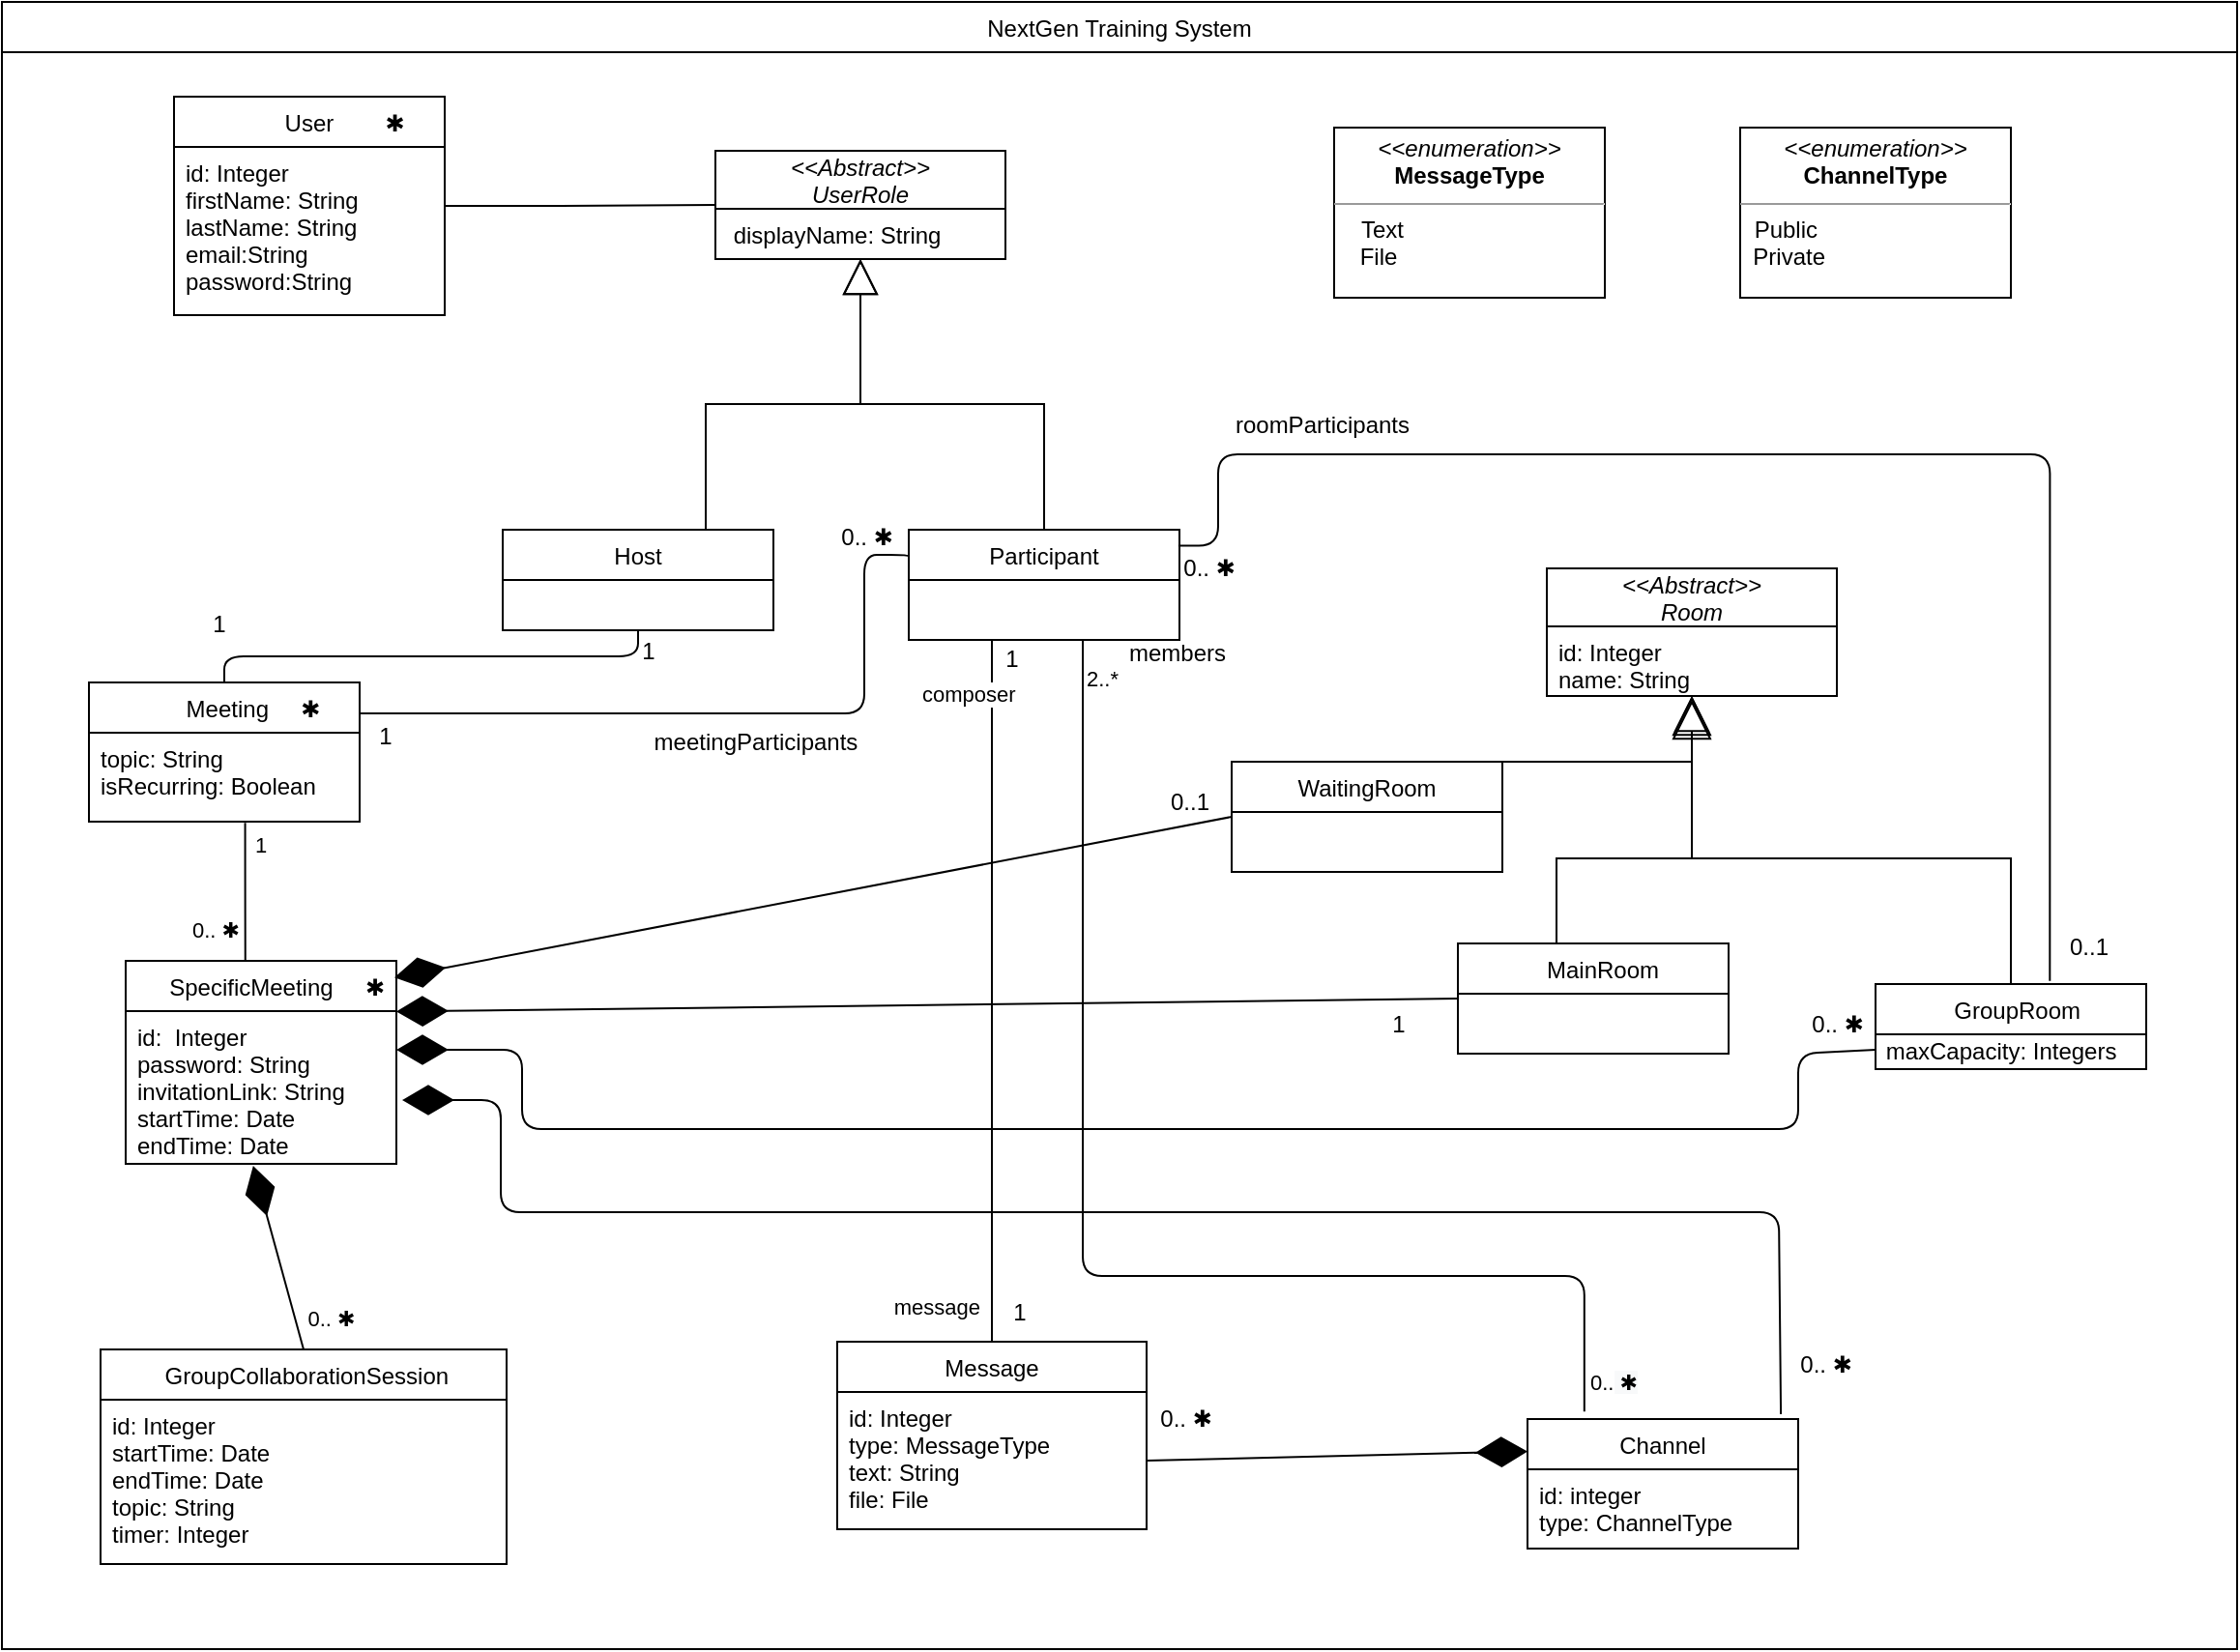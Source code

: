<mxfile version="13.10.1" type="device"><diagram id="C5RBs43oDa-KdzZeNtuy" name="Page-1"><mxGraphModel dx="622" dy="740" grid="0" gridSize="10" guides="0" tooltips="1" connect="1" arrows="1" fold="1" page="0" pageScale="1" pageWidth="827" pageHeight="1169" math="0" shadow="0"><root><mxCell id="WIyWlLk6GJQsqaUBKTNV-0"/><mxCell id="WIyWlLk6GJQsqaUBKTNV-1" parent="WIyWlLk6GJQsqaUBKTNV-0"/><mxCell id="E44dmjYjWCBhEfDTwehi-17" value="           User        ✱" style="swimlane;fontStyle=0;childLayout=stackLayout;horizontal=1;startSize=26;fillColor=none;horizontalStack=0;resizeParent=1;resizeParentMax=0;resizeLast=0;collapsible=1;marginBottom=0;" parent="WIyWlLk6GJQsqaUBKTNV-1" vertex="1"><mxGeometry x="947" y="149" width="140" height="113" as="geometry"/></mxCell><mxCell id="E44dmjYjWCBhEfDTwehi-18" value="id: Integer&#10;firstName: String&#10;lastName: String&#10;email:String&#10;password:String" style="text;strokeColor=none;fillColor=none;align=left;verticalAlign=top;spacingLeft=4;spacingRight=4;overflow=hidden;rotatable=0;points=[[0,0.5],[1,0.5]];portConstraint=eastwest;" parent="E44dmjYjWCBhEfDTwehi-17" vertex="1"><mxGeometry y="26" width="140" height="87" as="geometry"/></mxCell><mxCell id="E44dmjYjWCBhEfDTwehi-21" value="" style="endArrow=none;html=1;edgeStyle=orthogonalEdgeStyle;" parent="WIyWlLk6GJQsqaUBKTNV-1" source="E44dmjYjWCBhEfDTwehi-17" target="E44dmjYjWCBhEfDTwehi-24" edge="1"><mxGeometry relative="1" as="geometry"><mxPoint x="1097" y="213" as="sourcePoint"/><mxPoint x="1257" y="205" as="targetPoint"/></mxGeometry></mxCell><mxCell id="E44dmjYjWCBhEfDTwehi-24" value="&lt;&lt;Abstract&gt;&gt;&#10;UserRole" style="swimlane;fontStyle=2;childLayout=stackLayout;horizontal=1;startSize=30;fillColor=none;horizontalStack=0;resizeParent=1;resizeParentMax=0;resizeLast=0;collapsible=1;marginBottom=0;" parent="WIyWlLk6GJQsqaUBKTNV-1" vertex="1"><mxGeometry x="1227" y="177" width="150" height="56" as="geometry"/></mxCell><mxCell id="E44dmjYjWCBhEfDTwehi-145" value=" displayName: String" style="text;strokeColor=none;fillColor=none;align=left;verticalAlign=top;spacingLeft=4;spacingRight=4;overflow=hidden;rotatable=0;points=[[0,0.5],[1,0.5]];portConstraint=eastwest;" parent="E44dmjYjWCBhEfDTwehi-24" vertex="1"><mxGeometry y="30" width="150" height="26" as="geometry"/></mxCell><mxCell id="E44dmjYjWCBhEfDTwehi-41" style="edgeStyle=orthogonalEdgeStyle;rounded=0;orthogonalLoop=1;jettySize=auto;html=1;exitX=0.75;exitY=0;exitDx=0;exitDy=0;endArrow=block;endFill=0;strokeWidth=1;endSize=16;" parent="WIyWlLk6GJQsqaUBKTNV-1" source="E44dmjYjWCBhEfDTwehi-29" target="E44dmjYjWCBhEfDTwehi-24" edge="1"><mxGeometry relative="1" as="geometry"/></mxCell><mxCell id="E44dmjYjWCBhEfDTwehi-29" value="Host" style="swimlane;fontStyle=0;childLayout=stackLayout;horizontal=1;startSize=26;fillColor=none;horizontalStack=0;resizeParent=1;resizeParentMax=0;resizeLast=0;collapsible=1;marginBottom=0;" parent="WIyWlLk6GJQsqaUBKTNV-1" vertex="1"><mxGeometry x="1117" y="373" width="140" height="52" as="geometry"/></mxCell><mxCell id="E44dmjYjWCBhEfDTwehi-42" style="edgeStyle=orthogonalEdgeStyle;rounded=0;orthogonalLoop=1;jettySize=auto;html=1;exitX=0.5;exitY=0;exitDx=0;exitDy=0;endArrow=block;endFill=0;endSize=16;" parent="WIyWlLk6GJQsqaUBKTNV-1" source="E44dmjYjWCBhEfDTwehi-33" target="E44dmjYjWCBhEfDTwehi-24" edge="1"><mxGeometry relative="1" as="geometry"/></mxCell><mxCell id="E44dmjYjWCBhEfDTwehi-33" value="Participant" style="swimlane;fontStyle=0;childLayout=stackLayout;horizontal=1;startSize=26;fillColor=none;horizontalStack=0;resizeParent=1;resizeParentMax=0;resizeLast=0;collapsible=1;marginBottom=0;" parent="WIyWlLk6GJQsqaUBKTNV-1" vertex="1"><mxGeometry x="1327" y="373" width="140" height="57" as="geometry"/></mxCell><mxCell id="E44dmjYjWCBhEfDTwehi-44" value="     SpecificMeeting     ✱" style="swimlane;fontStyle=0;childLayout=stackLayout;horizontal=1;startSize=26;fillColor=none;horizontalStack=0;resizeParent=1;resizeParentMax=0;resizeLast=0;collapsible=1;marginBottom=0;align=center;" parent="WIyWlLk6GJQsqaUBKTNV-1" vertex="1"><mxGeometry x="922" y="596" width="140" height="105" as="geometry"/></mxCell><mxCell id="E44dmjYjWCBhEfDTwehi-126" value="id:  Integer&#10;password: String&#10;invitationLink: String&#10;startTime: Date&#10;endTime: Date" style="text;strokeColor=none;fillColor=none;align=left;verticalAlign=top;spacingLeft=4;spacingRight=4;overflow=hidden;rotatable=0;points=[[0,0.5],[1,0.5]];portConstraint=eastwest;" parent="E44dmjYjWCBhEfDTwehi-44" vertex="1"><mxGeometry y="26" width="140" height="79" as="geometry"/></mxCell><mxCell id="E44dmjYjWCBhEfDTwehi-57" value="&lt;&lt;Abstract&gt;&gt;&#10;Room" style="swimlane;fontStyle=2;childLayout=stackLayout;horizontal=1;startSize=30;fillColor=none;horizontalStack=0;resizeParent=1;resizeParentMax=0;resizeLast=0;collapsible=1;marginBottom=0;" parent="WIyWlLk6GJQsqaUBKTNV-1" vertex="1"><mxGeometry x="1657" y="393" width="150" height="66" as="geometry"/></mxCell><mxCell id="E44dmjYjWCBhEfDTwehi-58" value="id: Integer&#10;name: String" style="text;strokeColor=none;fillColor=none;align=left;verticalAlign=top;spacingLeft=4;spacingRight=4;overflow=hidden;rotatable=0;points=[[0,0.5],[1,0.5]];portConstraint=eastwest;" parent="E44dmjYjWCBhEfDTwehi-57" vertex="1"><mxGeometry y="30" width="150" height="36" as="geometry"/></mxCell><mxCell id="E44dmjYjWCBhEfDTwehi-61" style="edgeStyle=orthogonalEdgeStyle;rounded=0;orthogonalLoop=1;jettySize=auto;html=1;exitX=0.75;exitY=0;exitDx=0;exitDy=0;endArrow=block;endFill=0;endSize=16;" parent="WIyWlLk6GJQsqaUBKTNV-1" source="E44dmjYjWCBhEfDTwehi-62" target="E44dmjYjWCBhEfDTwehi-57" edge="1"><mxGeometry relative="1" as="geometry"><Array as="points"><mxPoint x="1662" y="543"/><mxPoint x="1732" y="543"/></Array></mxGeometry></mxCell><mxCell id="E44dmjYjWCBhEfDTwehi-62" value="        MainRoom     " style="swimlane;fontStyle=0;childLayout=stackLayout;horizontal=1;startSize=26;fillColor=none;horizontalStack=0;resizeParent=1;resizeParentMax=0;resizeLast=0;collapsible=1;marginBottom=0;" parent="WIyWlLk6GJQsqaUBKTNV-1" vertex="1"><mxGeometry x="1611" y="587" width="140" height="57" as="geometry"/></mxCell><mxCell id="E44dmjYjWCBhEfDTwehi-66" style="edgeStyle=orthogonalEdgeStyle;rounded=0;orthogonalLoop=1;jettySize=auto;html=1;exitX=0.5;exitY=0;exitDx=0;exitDy=0;endArrow=block;endFill=0;endSize=18;" parent="WIyWlLk6GJQsqaUBKTNV-1" source="E44dmjYjWCBhEfDTwehi-67" edge="1" target="E44dmjYjWCBhEfDTwehi-58"><mxGeometry relative="1" as="geometry"><mxPoint x="1732" y="473" as="targetPoint"/><Array as="points"><mxPoint x="1897" y="543"/><mxPoint x="1732" y="543"/></Array></mxGeometry></mxCell><mxCell id="E44dmjYjWCBhEfDTwehi-67" value="     GroupRoom   " style="swimlane;fontStyle=0;childLayout=stackLayout;horizontal=1;startSize=26;fillColor=none;horizontalStack=0;resizeParent=1;resizeParentMax=0;resizeLast=0;collapsible=1;marginBottom=0;" parent="WIyWlLk6GJQsqaUBKTNV-1" vertex="1"><mxGeometry x="1827" y="608" width="140" height="44" as="geometry"/></mxCell><mxCell id="GNrigsOl_oNhMwW__K9H-6" value="&amp;nbsp;maxCapacity: Integers" style="text;html=1;align=left;verticalAlign=middle;resizable=0;points=[];autosize=1;" vertex="1" parent="E44dmjYjWCBhEfDTwehi-67"><mxGeometry y="26" width="140" height="18" as="geometry"/></mxCell><mxCell id="E44dmjYjWCBhEfDTwehi-71" value="&lt;p style=&quot;margin: 0px ; margin-top: 4px ; text-align: center&quot;&gt;&lt;i&gt;&amp;lt;&amp;lt;enumeration&amp;gt;&amp;gt;&lt;/i&gt;&lt;br&gt;&lt;b&gt;MessageType&lt;/b&gt;&lt;/p&gt;&lt;hr size=&quot;1&quot;&gt;&lt;p style=&quot;margin: 0px ; margin-left: 4px&quot;&gt;&lt;/p&gt;&lt;p style=&quot;margin: 0px 0px 0px 4px&quot;&gt;&amp;nbsp; &amp;nbsp;Text&lt;/p&gt;&lt;p style=&quot;margin: 0px ; margin-left: 4px&quot;&gt;&lt;/p&gt;&lt;div&gt;&lt;div&gt;&amp;nbsp; &amp;nbsp; File&lt;/div&gt;&lt;/div&gt;&lt;p&gt;&lt;/p&gt;" style="verticalAlign=top;align=left;overflow=fill;fontSize=12;fontFamily=Helvetica;html=1;" parent="WIyWlLk6GJQsqaUBKTNV-1" vertex="1"><mxGeometry x="1547" y="165" width="140" height="88" as="geometry"/></mxCell><mxCell id="E44dmjYjWCBhEfDTwehi-72" value="&lt;p style=&quot;margin: 0px ; margin-top: 4px ; text-align: center&quot;&gt;&lt;i&gt;&amp;lt;&amp;lt;enumeration&amp;gt;&amp;gt;&lt;/i&gt;&lt;br&gt;&lt;b&gt;ChannelType&lt;/b&gt;&lt;/p&gt;&lt;hr size=&quot;1&quot;&gt;&lt;p style=&quot;margin: 0px ; margin-left: 4px&quot;&gt;&lt;/p&gt;&lt;p style=&quot;margin: 0px 0px 0px 4px&quot;&gt;&amp;nbsp;Public&lt;/p&gt;&lt;p style=&quot;margin: 0px ; margin-left: 4px&quot;&gt;&lt;/p&gt;&lt;div&gt;&lt;span style=&quot;font-size: 12px&quot;&gt;&amp;nbsp; Private&lt;/span&gt;&lt;/div&gt;&lt;p&gt;&lt;/p&gt;" style="verticalAlign=top;align=left;overflow=fill;fontSize=12;fontFamily=Helvetica;html=1;" parent="WIyWlLk6GJQsqaUBKTNV-1" vertex="1"><mxGeometry x="1757" y="165" width="140" height="88" as="geometry"/></mxCell><mxCell id="E44dmjYjWCBhEfDTwehi-73" value="      Channel      " style="swimlane;fontStyle=0;childLayout=stackLayout;horizontal=1;startSize=26;fillColor=none;horizontalStack=0;resizeParent=1;resizeParentMax=0;resizeLast=0;collapsible=1;marginBottom=0;" parent="WIyWlLk6GJQsqaUBKTNV-1" vertex="1"><mxGeometry x="1647" y="833" width="140" height="67" as="geometry"/></mxCell><mxCell id="E44dmjYjWCBhEfDTwehi-116" value="id: integer&#10;type: ChannelType&#10;&#10;" style="text;strokeColor=none;fillColor=none;align=left;verticalAlign=top;spacingLeft=4;spacingRight=4;overflow=hidden;rotatable=0;points=[[0,0.5],[1,0.5]];portConstraint=eastwest;" parent="E44dmjYjWCBhEfDTwehi-73" vertex="1"><mxGeometry y="26" width="140" height="41" as="geometry"/></mxCell><mxCell id="E44dmjYjWCBhEfDTwehi-77" value="     GroupCollaborationSession    " style="swimlane;fontStyle=0;childLayout=stackLayout;horizontal=1;startSize=26;fillColor=none;horizontalStack=0;resizeParent=1;resizeParentMax=0;resizeLast=0;collapsible=1;marginBottom=0;" parent="WIyWlLk6GJQsqaUBKTNV-1" vertex="1"><mxGeometry x="909" y="797" width="210" height="111" as="geometry"/></mxCell><mxCell id="E44dmjYjWCBhEfDTwehi-87" value="id: Integer&#10;startTime: Date&#10;endTime: Date&#10;topic: String&#10;timer: Integer" style="text;strokeColor=none;fillColor=none;align=left;verticalAlign=top;spacingLeft=4;spacingRight=4;overflow=hidden;rotatable=0;points=[[0,0.5],[1,0.5]];portConstraint=eastwest;" parent="E44dmjYjWCBhEfDTwehi-77" vertex="1"><mxGeometry y="26" width="210" height="85" as="geometry"/></mxCell><mxCell id="E44dmjYjWCBhEfDTwehi-81" value="Message" style="swimlane;fontStyle=0;childLayout=stackLayout;horizontal=1;startSize=26;fillColor=none;horizontalStack=0;resizeParent=1;resizeParentMax=0;resizeLast=0;collapsible=1;marginBottom=0;" parent="WIyWlLk6GJQsqaUBKTNV-1" vertex="1"><mxGeometry x="1290" y="793" width="160" height="97" as="geometry"/></mxCell><mxCell id="E44dmjYjWCBhEfDTwehi-85" value="id: Integer&#10;type: MessageType&#10;text: String&#10;file: File&#10;&#10;" style="text;strokeColor=none;fillColor=none;align=left;verticalAlign=top;spacingLeft=4;spacingRight=4;overflow=hidden;rotatable=0;points=[[0,0.5],[1,0.5]];portConstraint=eastwest;" parent="E44dmjYjWCBhEfDTwehi-81" vertex="1"><mxGeometry y="26" width="160" height="71" as="geometry"/></mxCell><mxCell id="E44dmjYjWCBhEfDTwehi-89" value="NextGen Training System" style="swimlane;fontStyle=0;childLayout=stackLayout;horizontal=1;startSize=26;fillColor=none;horizontalStack=0;resizeParent=1;resizeParentMax=0;resizeLast=0;collapsible=1;marginBottom=0;" parent="WIyWlLk6GJQsqaUBKTNV-1" vertex="1"><mxGeometry x="858" y="100" width="1156" height="852" as="geometry"/></mxCell><mxCell id="E44dmjYjWCBhEfDTwehi-93" value="" style="endArrow=none;html=1;edgeStyle=orthogonalEdgeStyle;exitX=0.5;exitY=1;exitDx=0;exitDy=0;entryX=0.5;entryY=0;entryDx=0;entryDy=0;" parent="WIyWlLk6GJQsqaUBKTNV-1" source="E44dmjYjWCBhEfDTwehi-29" target="E44dmjYjWCBhEfDTwehi-146" edge="1"><mxGeometry relative="1" as="geometry"><mxPoint x="1247" y="553" as="sourcePoint"/><mxPoint x="1570" y="613" as="targetPoint"/></mxGeometry></mxCell><mxCell id="E44dmjYjWCBhEfDTwehi-97" value="1" style="text;html=1;align=center;verticalAlign=middle;resizable=0;points=[];autosize=1;" parent="WIyWlLk6GJQsqaUBKTNV-1" vertex="1"><mxGeometry x="1182" y="426" width="20" height="20" as="geometry"/></mxCell><mxCell id="E44dmjYjWCBhEfDTwehi-99" value="0..&amp;nbsp;✱" style="text;html=1;align=center;verticalAlign=middle;resizable=0;points=[];autosize=1;" parent="WIyWlLk6GJQsqaUBKTNV-1" vertex="1"><mxGeometry x="1462" y="383" width="40" height="20" as="geometry"/></mxCell><mxCell id="E44dmjYjWCBhEfDTwehi-96" value="" style="endArrow=none;html=1;edgeStyle=orthogonalEdgeStyle;exitX=0.996;exitY=0.144;exitDx=0;exitDy=0;exitPerimeter=0;entryX=0.644;entryY=-0.038;entryDx=0;entryDy=0;entryPerimeter=0;" parent="WIyWlLk6GJQsqaUBKTNV-1" source="E44dmjYjWCBhEfDTwehi-33" target="E44dmjYjWCBhEfDTwehi-67" edge="1"><mxGeometry relative="1" as="geometry"><mxPoint x="1197" y="435" as="sourcePoint"/><mxPoint x="1580" y="613" as="targetPoint"/><Array as="points"><mxPoint x="1487" y="381"/><mxPoint x="1487" y="334"/><mxPoint x="1917" y="334"/></Array></mxGeometry></mxCell><mxCell id="E44dmjYjWCBhEfDTwehi-118" value="" style="endArrow=none;html=1;edgeStyle=orthogonalEdgeStyle;entryX=0.21;entryY=-0.058;entryDx=0;entryDy=0;entryPerimeter=0;" parent="WIyWlLk6GJQsqaUBKTNV-1" source="E44dmjYjWCBhEfDTwehi-33" target="E44dmjYjWCBhEfDTwehi-73" edge="1"><mxGeometry relative="1" as="geometry"><mxPoint x="1357" y="483" as="sourcePoint"/><mxPoint x="1517" y="483" as="targetPoint"/><Array as="points"><mxPoint x="1417" y="759"/><mxPoint x="1676" y="759"/></Array></mxGeometry></mxCell><mxCell id="E44dmjYjWCBhEfDTwehi-119" value="2..*" style="edgeLabel;resizable=0;html=1;align=left;verticalAlign=bottom;" parent="E44dmjYjWCBhEfDTwehi-118" connectable="0" vertex="1"><mxGeometry x="-1" relative="1" as="geometry"><mxPoint y="28" as="offset"/></mxGeometry></mxCell><mxCell id="E44dmjYjWCBhEfDTwehi-120" value="0..&lt;span style=&quot;text-align: center ; background-color: rgb(248 , 249 , 250)&quot;&gt;&amp;nbsp;✱&lt;/span&gt;" style="edgeLabel;resizable=0;html=1;align=right;verticalAlign=bottom;" parent="E44dmjYjWCBhEfDTwehi-118" connectable="0" vertex="1"><mxGeometry x="1" relative="1" as="geometry"><mxPoint x="27.6" y="-6.75" as="offset"/></mxGeometry></mxCell><mxCell id="E44dmjYjWCBhEfDTwehi-130" value="" style="endArrow=diamondThin;endFill=1;endSize=24;html=1;" parent="WIyWlLk6GJQsqaUBKTNV-1" edge="1"><mxGeometry width="160" relative="1" as="geometry"><mxPoint x="1827" y="642" as="sourcePoint"/><mxPoint x="1062" y="642" as="targetPoint"/><Array as="points"><mxPoint x="1787" y="644"/><mxPoint x="1787" y="683"/><mxPoint x="1677" y="683"/><mxPoint x="1537" y="683"/><mxPoint x="1127" y="683"/><mxPoint x="1127" y="642"/></Array></mxGeometry></mxCell><mxCell id="E44dmjYjWCBhEfDTwehi-131" value="" style="endArrow=diamondThin;endFill=1;endSize=24;html=1;entryX=1;entryY=0.25;entryDx=0;entryDy=0;exitX=0;exitY=0.5;exitDx=0;exitDy=0;" parent="WIyWlLk6GJQsqaUBKTNV-1" source="E44dmjYjWCBhEfDTwehi-62" target="E44dmjYjWCBhEfDTwehi-44" edge="1"><mxGeometry width="160" relative="1" as="geometry"><mxPoint x="1517" y="543" as="sourcePoint"/><mxPoint x="1677" y="543" as="targetPoint"/></mxGeometry></mxCell><mxCell id="E44dmjYjWCBhEfDTwehi-132" value="1" style="text;html=1;align=center;verticalAlign=middle;resizable=0;points=[];autosize=1;" parent="WIyWlLk6GJQsqaUBKTNV-1" vertex="1"><mxGeometry x="1570" y="619" width="20" height="20" as="geometry"/></mxCell><mxCell id="E44dmjYjWCBhEfDTwehi-133" value="0..&amp;nbsp;✱" style="text;html=1;align=center;verticalAlign=middle;resizable=0;points=[];autosize=1;" parent="WIyWlLk6GJQsqaUBKTNV-1" vertex="1"><mxGeometry x="1787" y="619" width="40" height="20" as="geometry"/></mxCell><mxCell id="E44dmjYjWCBhEfDTwehi-134" value="" style="endArrow=diamondThin;endFill=1;endSize=24;html=1;entryX=0;entryY=0.25;entryDx=0;entryDy=0;exitX=1;exitY=0.5;exitDx=0;exitDy=0;" parent="WIyWlLk6GJQsqaUBKTNV-1" source="E44dmjYjWCBhEfDTwehi-85" target="E44dmjYjWCBhEfDTwehi-73" edge="1"><mxGeometry width="160" relative="1" as="geometry"><mxPoint x="1487" y="963" as="sourcePoint"/><mxPoint x="1647" y="963" as="targetPoint"/></mxGeometry></mxCell><mxCell id="E44dmjYjWCBhEfDTwehi-135" value="0..&amp;nbsp;✱" style="text;html=1;align=center;verticalAlign=middle;resizable=0;points=[];autosize=1;" parent="WIyWlLk6GJQsqaUBKTNV-1" vertex="1"><mxGeometry x="1450" y="823" width="40" height="20" as="geometry"/></mxCell><mxCell id="E44dmjYjWCBhEfDTwehi-146" value="         Meeting     ✱" style="swimlane;fontStyle=0;childLayout=stackLayout;horizontal=1;startSize=26;fillColor=none;horizontalStack=0;resizeParent=1;resizeParentMax=0;resizeLast=0;collapsible=1;marginBottom=0;" parent="WIyWlLk6GJQsqaUBKTNV-1" vertex="1"><mxGeometry x="903" y="452" width="140" height="72" as="geometry"/></mxCell><mxCell id="E44dmjYjWCBhEfDTwehi-147" value="topic: String&#10;isRecurring: Boolean" style="text;strokeColor=none;fillColor=none;align=left;verticalAlign=top;spacingLeft=4;spacingRight=4;overflow=hidden;rotatable=0;points=[[0,0.5],[1,0.5]];portConstraint=eastwest;" parent="E44dmjYjWCBhEfDTwehi-146" vertex="1"><mxGeometry y="26" width="140" height="46" as="geometry"/></mxCell><mxCell id="E44dmjYjWCBhEfDTwehi-151" value="" style="endArrow=none;html=1;edgeStyle=orthogonalEdgeStyle;strokeWidth=1;exitX=0.577;exitY=1.013;exitDx=0;exitDy=0;exitPerimeter=0;entryX=0.442;entryY=0;entryDx=0;entryDy=0;entryPerimeter=0;" parent="WIyWlLk6GJQsqaUBKTNV-1" source="E44dmjYjWCBhEfDTwehi-147" target="E44dmjYjWCBhEfDTwehi-44" edge="1"><mxGeometry relative="1" as="geometry"><mxPoint x="811" y="524" as="sourcePoint"/><mxPoint x="971" y="524" as="targetPoint"/></mxGeometry></mxCell><mxCell id="E44dmjYjWCBhEfDTwehi-152" value="1" style="edgeLabel;resizable=0;html=1;align=left;verticalAlign=bottom;" parent="E44dmjYjWCBhEfDTwehi-151" connectable="0" vertex="1"><mxGeometry x="-1" relative="1" as="geometry"><mxPoint x="3.22" y="19.66" as="offset"/></mxGeometry></mxCell><mxCell id="E44dmjYjWCBhEfDTwehi-153" value="0..&amp;nbsp;&lt;span style=&quot;color: rgba(0 , 0 , 0 , 0) ; font-family: monospace ; font-size: 0px&quot;&gt;%3CmxGraphModel%3E%3Croot%3E%3CmxCell%20id%3D%220%22%2F%3E%3CmxCell%20id%3D%221%22%20parent%3D%220%22%2F%3E%3CmxCell%20id%3D%222%22%20value%3D%22%2B%20field%3A%20type%22%20style%3D%22text%3BstrokeColor%3Dnone%3BfillColor%3Dnone%3Balign%3Dleft%3BverticalAlign%3Dtop%3BspacingLeft%3D4%3BspacingRight%3D4%3Boverflow%3Dhidden%3Brotatable%3D0%3Bpoints%3D%5B%5B0%2C0.5%5D%2C%5B1%2C0.5%5D%5D%3BportConstraint%3Deastwest%3B%22%20vertex%3D%221%22%20parent%3D%221%22%3E%3CmxGeometry%20x%3D%22871%22%20y%3D%22460%22%20width%3D%22140%22%20height%3D%2226%22%20as%3D%22geometry%22%2F%3E%3C%2FmxCell%3E%3C%2Froot%3E%3C%2FmxGraphModel%3E&lt;/span&gt;&lt;span style=&quot;text-align: center&quot;&gt;✱&lt;/span&gt;" style="edgeLabel;resizable=0;html=1;align=right;verticalAlign=bottom;" parent="E44dmjYjWCBhEfDTwehi-151" connectable="0" vertex="1"><mxGeometry x="1" relative="1" as="geometry"><mxPoint x="-2.88" y="-7.92" as="offset"/></mxGeometry></mxCell><mxCell id="E44dmjYjWCBhEfDTwehi-154" value="1" style="text;html=1;align=center;verticalAlign=middle;resizable=0;points=[];autosize=1;" parent="WIyWlLk6GJQsqaUBKTNV-1" vertex="1"><mxGeometry x="960" y="412" width="20" height="20" as="geometry"/></mxCell><mxCell id="E44dmjYjWCBhEfDTwehi-158" value="" style="endArrow=none;html=1;edgeStyle=orthogonalEdgeStyle;exitX=0;exitY=0.25;exitDx=0;exitDy=0;" parent="WIyWlLk6GJQsqaUBKTNV-1" source="E44dmjYjWCBhEfDTwehi-33" target="E44dmjYjWCBhEfDTwehi-146" edge="1"><mxGeometry relative="1" as="geometry"><mxPoint x="1304" y="386" as="sourcePoint"/><mxPoint x="1927.16" y="616.024" as="targetPoint"/><Array as="points"><mxPoint x="1304" y="386"/><mxPoint x="1304" y="468"/></Array></mxGeometry></mxCell><mxCell id="E44dmjYjWCBhEfDTwehi-161" value="0..&amp;nbsp;✱" style="text;html=1;align=center;verticalAlign=middle;resizable=0;points=[];autosize=1;" parent="WIyWlLk6GJQsqaUBKTNV-1" vertex="1"><mxGeometry x="1285" y="367" width="40" height="20" as="geometry"/></mxCell><mxCell id="E44dmjYjWCBhEfDTwehi-162" value="1" style="text;html=1;align=center;verticalAlign=middle;resizable=0;points=[];autosize=1;" parent="WIyWlLk6GJQsqaUBKTNV-1" vertex="1"><mxGeometry x="1046" y="470" width="20" height="20" as="geometry"/></mxCell><mxCell id="E44dmjYjWCBhEfDTwehi-163" value="" style="endArrow=diamondThin;endFill=1;endSize=24;html=1;exitX=0.936;exitY=-0.038;exitDx=0;exitDy=0;exitPerimeter=0;" parent="WIyWlLk6GJQsqaUBKTNV-1" source="E44dmjYjWCBhEfDTwehi-73" edge="1"><mxGeometry width="160" relative="1" as="geometry"><mxPoint x="1837" y="652" as="sourcePoint"/><mxPoint x="1065" y="668" as="targetPoint"/><Array as="points"><mxPoint x="1777" y="726"/><mxPoint x="1687" y="726"/><mxPoint x="1541" y="726"/><mxPoint x="1116" y="726"/><mxPoint x="1116" y="697"/><mxPoint x="1116" y="668"/></Array></mxGeometry></mxCell><mxCell id="E44dmjYjWCBhEfDTwehi-165" value="0..1" style="text;html=1;align=center;verticalAlign=middle;resizable=0;points=[];autosize=1;" parent="WIyWlLk6GJQsqaUBKTNV-1" vertex="1"><mxGeometry x="1922" y="580" width="30" height="18" as="geometry"/></mxCell><mxCell id="2FY4eC5N_0qkv2bm6tgv-1" value="0..&amp;nbsp;✱" style="text;html=1;align=center;verticalAlign=middle;resizable=0;points=[];autosize=1;" parent="WIyWlLk6GJQsqaUBKTNV-1" vertex="1"><mxGeometry x="1781" y="795" width="40" height="20" as="geometry"/></mxCell><mxCell id="2FY4eC5N_0qkv2bm6tgv-2" value="meetingParticipants" style="text;html=1;strokeColor=none;fillColor=none;align=center;verticalAlign=middle;whiteSpace=wrap;rounded=0;" parent="WIyWlLk6GJQsqaUBKTNV-1" vertex="1"><mxGeometry x="1186" y="474" width="124" height="18" as="geometry"/></mxCell><mxCell id="2FY4eC5N_0qkv2bm6tgv-3" value="roomParticipants" style="text;html=1;strokeColor=none;fillColor=none;align=center;verticalAlign=middle;whiteSpace=wrap;rounded=0;" parent="WIyWlLk6GJQsqaUBKTNV-1" vertex="1"><mxGeometry x="1479" y="310" width="124" height="18" as="geometry"/></mxCell><mxCell id="2FY4eC5N_0qkv2bm6tgv-6" value="" style="endArrow=none;html=1;edgeStyle=orthogonalEdgeStyle;entryX=0.5;entryY=0;entryDx=0;entryDy=0;" parent="WIyWlLk6GJQsqaUBKTNV-1" source="E44dmjYjWCBhEfDTwehi-33" target="E44dmjYjWCBhEfDTwehi-81" edge="1"><mxGeometry relative="1" as="geometry"><mxPoint x="1251" y="626" as="sourcePoint"/><mxPoint x="1411" y="626" as="targetPoint"/><Array as="points"><mxPoint x="1370" y="523"/><mxPoint x="1370" y="523"/></Array></mxGeometry></mxCell><mxCell id="2FY4eC5N_0qkv2bm6tgv-7" value="composer" style="edgeLabel;resizable=0;html=1;align=left;verticalAlign=bottom;" parent="2FY4eC5N_0qkv2bm6tgv-6" connectable="0" vertex="1"><mxGeometry x="-1" relative="1" as="geometry"><mxPoint x="-38" y="36" as="offset"/></mxGeometry></mxCell><mxCell id="2FY4eC5N_0qkv2bm6tgv-8" value="message" style="edgeLabel;resizable=0;html=1;align=right;verticalAlign=bottom;" parent="2FY4eC5N_0qkv2bm6tgv-6" connectable="0" vertex="1"><mxGeometry x="1" relative="1" as="geometry"><mxPoint x="-6" y="-10" as="offset"/></mxGeometry></mxCell><mxCell id="2FY4eC5N_0qkv2bm6tgv-9" value="1" style="text;html=1;align=center;verticalAlign=middle;resizable=0;points=[];autosize=1;" parent="WIyWlLk6GJQsqaUBKTNV-1" vertex="1"><mxGeometry x="1370" y="430" width="20" height="20" as="geometry"/></mxCell><mxCell id="2FY4eC5N_0qkv2bm6tgv-10" value="1" style="text;html=1;align=center;verticalAlign=middle;resizable=0;points=[];autosize=1;" parent="WIyWlLk6GJQsqaUBKTNV-1" vertex="1"><mxGeometry x="1374" y="768" width="20" height="20" as="geometry"/></mxCell><mxCell id="GNrigsOl_oNhMwW__K9H-0" value="members" style="text;html=1;strokeColor=none;fillColor=none;align=center;verticalAlign=middle;whiteSpace=wrap;rounded=0;" vertex="1" parent="WIyWlLk6GJQsqaUBKTNV-1"><mxGeometry x="1404" y="428" width="124" height="18" as="geometry"/></mxCell><mxCell id="GNrigsOl_oNhMwW__K9H-8" value="WaitingRoom" style="swimlane;fontStyle=0;childLayout=stackLayout;horizontal=1;startSize=26;fillColor=none;horizontalStack=0;resizeParent=1;resizeParentMax=0;resizeLast=0;collapsible=1;marginBottom=0;" vertex="1" parent="WIyWlLk6GJQsqaUBKTNV-1"><mxGeometry x="1494" y="493" width="140" height="57" as="geometry"/></mxCell><mxCell id="GNrigsOl_oNhMwW__K9H-11" style="edgeStyle=orthogonalEdgeStyle;rounded=0;orthogonalLoop=1;jettySize=auto;html=1;exitX=0.5;exitY=0;exitDx=0;exitDy=0;endArrow=block;endFill=0;endSize=18;" edge="1" parent="WIyWlLk6GJQsqaUBKTNV-1" source="GNrigsOl_oNhMwW__K9H-8"><mxGeometry relative="1" as="geometry"><mxPoint x="1732" y="461" as="targetPoint"/><Array as="points"><mxPoint x="1732" y="493"/></Array><mxPoint x="1907" y="618" as="sourcePoint"/></mxGeometry></mxCell><mxCell id="GNrigsOl_oNhMwW__K9H-12" value="" style="endArrow=diamondThin;endFill=1;endSize=24;html=1;exitX=0;exitY=0.5;exitDx=0;exitDy=0;entryX=0.993;entryY=0.082;entryDx=0;entryDy=0;entryPerimeter=0;" edge="1" parent="WIyWlLk6GJQsqaUBKTNV-1" source="GNrigsOl_oNhMwW__K9H-8" target="E44dmjYjWCBhEfDTwehi-44"><mxGeometry width="160" relative="1" as="geometry"><mxPoint x="1621" y="625.5" as="sourcePoint"/><mxPoint x="1072" y="630.5" as="targetPoint"/></mxGeometry></mxCell><mxCell id="GNrigsOl_oNhMwW__K9H-13" value="0..1" style="text;html=1;align=center;verticalAlign=middle;resizable=0;points=[];autosize=1;" vertex="1" parent="WIyWlLk6GJQsqaUBKTNV-1"><mxGeometry x="1457" y="505" width="30" height="18" as="geometry"/></mxCell><mxCell id="GNrigsOl_oNhMwW__K9H-14" value="" style="endArrow=diamondThin;endFill=1;endSize=24;html=1;exitX=0.5;exitY=0;exitDx=0;exitDy=0;entryX=0.471;entryY=1.013;entryDx=0;entryDy=0;entryPerimeter=0;" edge="1" parent="WIyWlLk6GJQsqaUBKTNV-1" source="E44dmjYjWCBhEfDTwehi-77" target="E44dmjYjWCBhEfDTwehi-126"><mxGeometry width="160" relative="1" as="geometry"><mxPoint x="1504" y="531.5" as="sourcePoint"/><mxPoint x="1071.02" y="614.61" as="targetPoint"/></mxGeometry></mxCell><mxCell id="GNrigsOl_oNhMwW__K9H-15" value="&lt;span style=&quot;font-size: 11px ; text-align: right&quot;&gt;0..&amp;nbsp;&lt;/span&gt;&lt;span style=&quot;text-align: right ; color: rgba(0 , 0 , 0 , 0) ; font-family: monospace ; font-size: 0px&quot;&gt;%3CmxGraphModel%3E%3Croot%3E%3CmxCell%20id%3D%220%22%2F%3E%3CmxCell%20id%3D%221%22%20parent%3D%220%22%2F%3E%3CmxCell%20id%3D%222%22%20value%3D%22%2B%20field%3A%20type%22%20style%3D%22text%3BstrokeColor%3Dnone%3BfillColor%3Dnone%3Balign%3Dleft%3BverticalAlign%3Dtop%3BspacingLeft%3D4%3BspacingRight%3D4%3Boverflow%3Dhidden%3Brotatable%3D0%3Bpoints%3D%5B%5B0%2C0.5%5D%2C%5B1%2C0.5%5D%5D%3BportConstraint%3Deastwest%3B%22%20vertex%3D%221%22%20parent%3D%221%22%3E%3CmxGeometry%20x%3D%22871%22%20y%3D%22460%22%20width%3D%22140%22%20height%3D%2226%22%20as%3D%22geometry%22%2F%3E%3C%2FmxCell%3E%3C%2Froot%3E%3C%2FmxGraphModel%3E&lt;/span&gt;&lt;span style=&quot;font-size: 11px&quot;&gt;✱&lt;/span&gt;" style="text;html=1;align=center;verticalAlign=middle;resizable=0;points=[];autosize=1;" vertex="1" parent="WIyWlLk6GJQsqaUBKTNV-1"><mxGeometry x="1010" y="770" width="35" height="22" as="geometry"/></mxCell></root></mxGraphModel></diagram></mxfile>